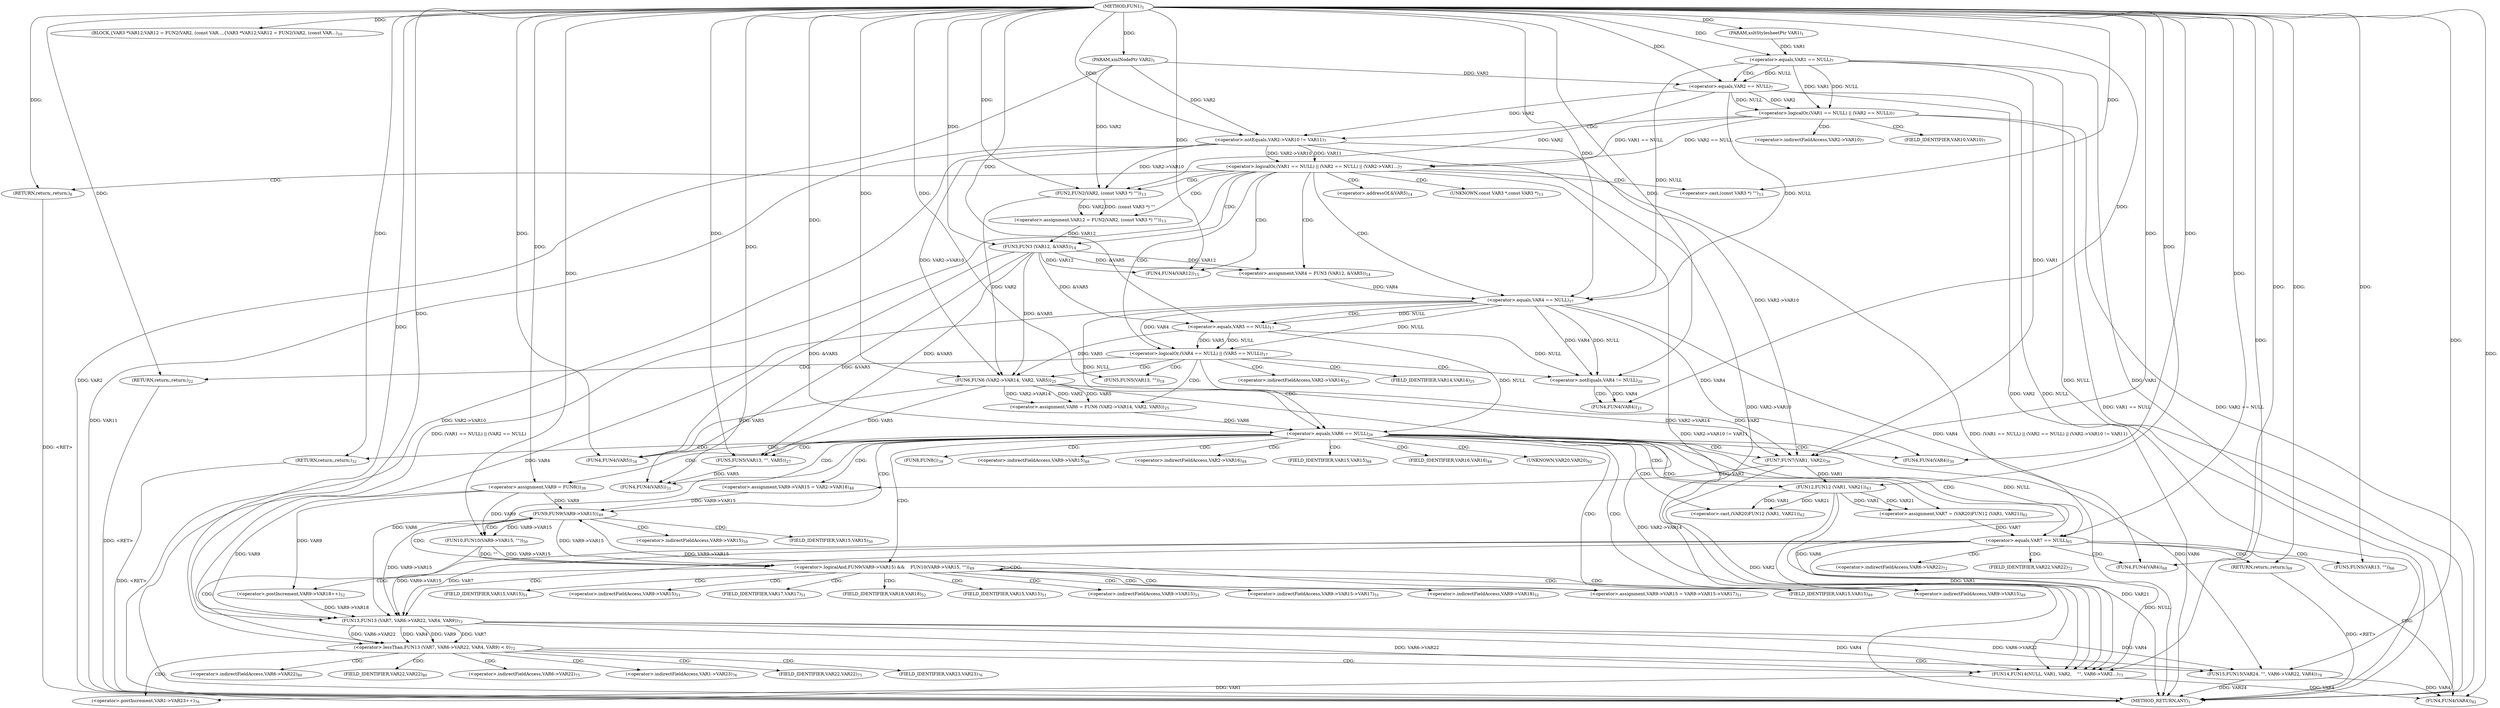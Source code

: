 digraph "FUN1" {  
"8" [label = <(METHOD,FUN1)<SUB>1</SUB>> ]
"185" [label = <(METHOD_RETURN,ANY)<SUB>1</SUB>> ]
"9" [label = <(PARAM,xsltStylesheetPtr VAR1)<SUB>1</SUB>> ]
"10" [label = <(PARAM,xmlNodePtr VAR2)<SUB>1</SUB>> ]
"33" [label = <(BLOCK,{
	VAR3 *VAR12;

	VAR12 = FUN2(VAR2, (const VAR...,{
	VAR3 *VAR12;

	VAR12 = FUN2(VAR2, (const VAR...)<SUB>10</SUB>> ]
"70" [label = <(&lt;operator&gt;.assignment,VAR6 = FUN6 (VAR2-&gt;VAR14, VAR2, VAR5))<SUB>25</SUB>> ]
"92" [label = <(FUN4,FUN4(VAR5))<SUB>34</SUB>> ]
"94" [label = <(FUN7,FUN7(VAR1, VAR2))<SUB>36</SUB>> ]
"97" [label = <(&lt;operator&gt;.assignment,VAR9 = FUN8())<SUB>39</SUB>> ]
"100" [label = <(&lt;operator&gt;.assignment,VAR9-&gt;VAR15 = VAR2-&gt;VAR16)<SUB>48</SUB>> ]
"132" [label = <(&lt;operator&gt;.assignment,VAR7 = (VAR20)
	FUN12 (VAR1, VAR21))<SUB>62</SUB>> ]
"183" [label = <(FUN4,FUN4(VAR4))<SUB>82</SUB>> ]
"18" [label = <(&lt;operator&gt;.logicalOr,(VAR1 == NULL) || (VAR2 == NULL) || (VAR2-&gt;VAR1...)<SUB>7</SUB>> ]
"35" [label = <(&lt;operator&gt;.assignment,VAR12 = FUN2(VAR2, (const VAR3 *) &quot;&quot;))<SUB>13</SUB>> ]
"42" [label = <(&lt;operator&gt;.assignment,VAR4 = FUN3 (VAR12, &amp;VAR5))<SUB>14</SUB>> ]
"48" [label = <(FUN4,FUN4(VAR12))<SUB>15</SUB>> ]
"51" [label = <(&lt;operator&gt;.logicalOr,(VAR4 == NULL) || (VAR5 == NULL))<SUB>17</SUB>> ]
"79" [label = <(&lt;operator&gt;.equals,VAR6 == NULL)<SUB>26</SUB>> ]
"108" [label = <(&lt;operator&gt;.logicalAnd,FUN9(VAR9-&gt;VAR15) &amp;&amp;
 	   FUN10(VAR9-&gt;VAR15, &quot;&quot;))<SUB>49</SUB>> ]
"140" [label = <(&lt;operator&gt;.equals,VAR7 == NULL)<SUB>65</SUB>> ]
"151" [label = <(&lt;operator&gt;.lessThan,FUN13 (VAR7, VAR6-&gt;VAR22, VAR4, VAR9) &lt; 0)<SUB>72</SUB>> ]
"32" [label = <(RETURN,return;,return;)<SUB>8</SUB>> ]
"59" [label = <(FUN5,FUN5(VAR13,
			 &quot;&quot;))<SUB>18</SUB>> ]
"69" [label = <(RETURN,return;,return;)<SUB>22</SUB>> ]
"72" [label = <(FUN6,FUN6 (VAR2-&gt;VAR14, VAR2, VAR5))<SUB>25</SUB>> ]
"83" [label = <(FUN5,FUN5(VAR13,
			 &quot;&quot;,
			 VAR5))<SUB>27</SUB>> ]
"87" [label = <(FUN4,FUN4(VAR4))<SUB>30</SUB>> ]
"89" [label = <(FUN4,FUN4(VAR5))<SUB>31</SUB>> ]
"91" [label = <(RETURN,return;,return;)<SUB>32</SUB>> ]
"119" [label = <(&lt;operator&gt;.assignment,VAR9-&gt;VAR15 = VAR9-&gt;VAR15-&gt;VAR17)<SUB>51</SUB>> ]
"128" [label = <(&lt;operator&gt;.postIncrement,VAR9-&gt;VAR18++)<SUB>52</SUB>> ]
"134" [label = <(&lt;operator&gt;.cast,(VAR20)
	FUN12 (VAR1, VAR21))<SUB>62</SUB>> ]
"144" [label = <(FUN5,FUN5(VAR13,
			 &quot;&quot;))<SUB>66</SUB>> ]
"147" [label = <(FUN4,FUN4(VAR4))<SUB>68</SUB>> ]
"149" [label = <(RETURN,return;,return;)<SUB>69</SUB>> ]
"161" [label = <(FUN14,FUN14(NULL, VAR1, VAR2,
	    &quot;&quot;,
			 VAR6-&gt;VAR2...)<SUB>73</SUB>> ]
"170" [label = <(&lt;operator&gt;.postIncrement,VAR1-&gt;VAR23++)<SUB>76</SUB>> ]
"19" [label = <(&lt;operator&gt;.logicalOr,(VAR1 == NULL) || (VAR2 == NULL))<SUB>7</SUB>> ]
"26" [label = <(&lt;operator&gt;.notEquals,VAR2-&gt;VAR10 != VAR11)<SUB>7</SUB>> ]
"37" [label = <(FUN2,FUN2(VAR2, (const VAR3 *) &quot;&quot;))<SUB>13</SUB>> ]
"44" [label = <(FUN3,FUN3 (VAR12, &amp;VAR5))<SUB>14</SUB>> ]
"52" [label = <(&lt;operator&gt;.equals,VAR4 == NULL)<SUB>17</SUB>> ]
"55" [label = <(&lt;operator&gt;.equals,VAR5 == NULL)<SUB>17</SUB>> ]
"63" [label = <(&lt;operator&gt;.notEquals,VAR4 != NULL)<SUB>20</SUB>> ]
"109" [label = <(FUN9,FUN9(VAR9-&gt;VAR15))<SUB>49</SUB>> ]
"113" [label = <(FUN10,FUN10(VAR9-&gt;VAR15, &quot;&quot;))<SUB>50</SUB>> ]
"136" [label = <(FUN12,FUN12 (VAR1, VAR21))<SUB>63</SUB>> ]
"152" [label = <(FUN13,FUN13 (VAR7, VAR6-&gt;VAR22, VAR4, VAR9))<SUB>72</SUB>> ]
"176" [label = <(FUN15,FUN15(VAR24,
			 &quot;&quot;,
			 VAR6-&gt;VAR22, VAR4))<SUB>78</SUB>> ]
"20" [label = <(&lt;operator&gt;.equals,VAR1 == NULL)<SUB>7</SUB>> ]
"23" [label = <(&lt;operator&gt;.equals,VAR2 == NULL)<SUB>7</SUB>> ]
"39" [label = <(&lt;operator&gt;.cast,(const VAR3 *) &quot;&quot;)<SUB>13</SUB>> ]
"67" [label = <(FUN4,FUN4(VAR4))<SUB>21</SUB>> ]
"99" [label = <(FUN8,FUN8())<SUB>39</SUB>> ]
"101" [label = <(&lt;operator&gt;.indirectFieldAccess,VAR9-&gt;VAR15)<SUB>48</SUB>> ]
"104" [label = <(&lt;operator&gt;.indirectFieldAccess,VAR2-&gt;VAR16)<SUB>48</SUB>> ]
"73" [label = <(&lt;operator&gt;.indirectFieldAccess,VAR2-&gt;VAR14)<SUB>25</SUB>> ]
"103" [label = <(FIELD_IDENTIFIER,VAR15,VAR15)<SUB>48</SUB>> ]
"106" [label = <(FIELD_IDENTIFIER,VAR16,VAR16)<SUB>48</SUB>> ]
"135" [label = <(UNKNOWN,VAR20,VAR20)<SUB>62</SUB>> ]
"27" [label = <(&lt;operator&gt;.indirectFieldAccess,VAR2-&gt;VAR10)<SUB>7</SUB>> ]
"46" [label = <(&lt;operator&gt;.addressOf,&amp;VAR5)<SUB>14</SUB>> ]
"75" [label = <(FIELD_IDENTIFIER,VAR14,VAR14)<SUB>25</SUB>> ]
"110" [label = <(&lt;operator&gt;.indirectFieldAccess,VAR9-&gt;VAR15)<SUB>49</SUB>> ]
"114" [label = <(&lt;operator&gt;.indirectFieldAccess,VAR9-&gt;VAR15)<SUB>50</SUB>> ]
"120" [label = <(&lt;operator&gt;.indirectFieldAccess,VAR9-&gt;VAR15)<SUB>51</SUB>> ]
"123" [label = <(&lt;operator&gt;.indirectFieldAccess,VAR9-&gt;VAR15-&gt;VAR17)<SUB>51</SUB>> ]
"129" [label = <(&lt;operator&gt;.indirectFieldAccess,VAR9-&gt;VAR18)<SUB>52</SUB>> ]
"154" [label = <(&lt;operator&gt;.indirectFieldAccess,VAR6-&gt;VAR22)<SUB>72</SUB>> ]
"166" [label = <(&lt;operator&gt;.indirectFieldAccess,VAR6-&gt;VAR22)<SUB>75</SUB>> ]
"171" [label = <(&lt;operator&gt;.indirectFieldAccess,VAR1-&gt;VAR23)<SUB>76</SUB>> ]
"29" [label = <(FIELD_IDENTIFIER,VAR10,VAR10)<SUB>7</SUB>> ]
"40" [label = <(UNKNOWN,const VAR3 *,const VAR3 *)<SUB>13</SUB>> ]
"112" [label = <(FIELD_IDENTIFIER,VAR15,VAR15)<SUB>49</SUB>> ]
"116" [label = <(FIELD_IDENTIFIER,VAR15,VAR15)<SUB>50</SUB>> ]
"122" [label = <(FIELD_IDENTIFIER,VAR15,VAR15)<SUB>51</SUB>> ]
"124" [label = <(&lt;operator&gt;.indirectFieldAccess,VAR9-&gt;VAR15)<SUB>51</SUB>> ]
"127" [label = <(FIELD_IDENTIFIER,VAR17,VAR17)<SUB>51</SUB>> ]
"131" [label = <(FIELD_IDENTIFIER,VAR18,VAR18)<SUB>52</SUB>> ]
"156" [label = <(FIELD_IDENTIFIER,VAR22,VAR22)<SUB>72</SUB>> ]
"168" [label = <(FIELD_IDENTIFIER,VAR22,VAR22)<SUB>75</SUB>> ]
"173" [label = <(FIELD_IDENTIFIER,VAR23,VAR23)<SUB>76</SUB>> ]
"179" [label = <(&lt;operator&gt;.indirectFieldAccess,VAR6-&gt;VAR22)<SUB>80</SUB>> ]
"126" [label = <(FIELD_IDENTIFIER,VAR15,VAR15)<SUB>51</SUB>> ]
"181" [label = <(FIELD_IDENTIFIER,VAR22,VAR22)<SUB>80</SUB>> ]
  "91" -> "185"  [ label = "DDG: &lt;RET&gt;"] 
  "32" -> "185"  [ label = "DDG: &lt;RET&gt;"] 
  "149" -> "185"  [ label = "DDG: &lt;RET&gt;"] 
  "69" -> "185"  [ label = "DDG: &lt;RET&gt;"] 
  "10" -> "185"  [ label = "DDG: VAR2"] 
  "20" -> "185"  [ label = "DDG: VAR1"] 
  "20" -> "185"  [ label = "DDG: NULL"] 
  "19" -> "185"  [ label = "DDG: VAR1 == NULL"] 
  "23" -> "185"  [ label = "DDG: VAR2"] 
  "23" -> "185"  [ label = "DDG: NULL"] 
  "19" -> "185"  [ label = "DDG: VAR2 == NULL"] 
  "18" -> "185"  [ label = "DDG: (VAR1 == NULL) || (VAR2 == NULL)"] 
  "26" -> "185"  [ label = "DDG: VAR2-&gt;VAR10"] 
  "18" -> "185"  [ label = "DDG: VAR2-&gt;VAR10 != VAR11"] 
  "18" -> "185"  [ label = "DDG: (VAR1 == NULL) || (VAR2 == NULL) || (VAR2-&gt;VAR10 != VAR11)"] 
  "26" -> "185"  [ label = "DDG: VAR11"] 
  "136" -> "185"  [ label = "DDG: VAR21"] 
  "176" -> "185"  [ label = "DDG: VAR24"] 
  "8" -> "9"  [ label = "DDG: "] 
  "8" -> "10"  [ label = "DDG: "] 
  "8" -> "33"  [ label = "DDG: "] 
  "72" -> "70"  [ label = "DDG: VAR2-&gt;VAR14"] 
  "72" -> "70"  [ label = "DDG: VAR2"] 
  "72" -> "70"  [ label = "DDG: VAR5"] 
  "8" -> "97"  [ label = "DDG: "] 
  "94" -> "100"  [ label = "DDG: VAR2"] 
  "136" -> "132"  [ label = "DDG: VAR1"] 
  "136" -> "132"  [ label = "DDG: VAR21"] 
  "37" -> "35"  [ label = "DDG: VAR2"] 
  "37" -> "35"  [ label = "DDG: (const VAR3 *) &quot;&quot;"] 
  "44" -> "42"  [ label = "DDG: VAR12"] 
  "44" -> "42"  [ label = "DDG: &amp;VAR5"] 
  "44" -> "92"  [ label = "DDG: &amp;VAR5"] 
  "72" -> "92"  [ label = "DDG: VAR5"] 
  "8" -> "92"  [ label = "DDG: "] 
  "20" -> "94"  [ label = "DDG: VAR1"] 
  "8" -> "94"  [ label = "DDG: "] 
  "26" -> "94"  [ label = "DDG: VAR2-&gt;VAR10"] 
  "72" -> "94"  [ label = "DDG: VAR2-&gt;VAR14"] 
  "72" -> "94"  [ label = "DDG: VAR2"] 
  "176" -> "183"  [ label = "DDG: VAR4"] 
  "161" -> "183"  [ label = "DDG: VAR4"] 
  "8" -> "183"  [ label = "DDG: "] 
  "19" -> "18"  [ label = "DDG: VAR1 == NULL"] 
  "19" -> "18"  [ label = "DDG: VAR2 == NULL"] 
  "26" -> "18"  [ label = "DDG: VAR2-&gt;VAR10"] 
  "26" -> "18"  [ label = "DDG: VAR11"] 
  "8" -> "32"  [ label = "DDG: "] 
  "44" -> "48"  [ label = "DDG: VAR12"] 
  "8" -> "48"  [ label = "DDG: "] 
  "52" -> "51"  [ label = "DDG: VAR4"] 
  "52" -> "51"  [ label = "DDG: NULL"] 
  "55" -> "51"  [ label = "DDG: VAR5"] 
  "55" -> "51"  [ label = "DDG: NULL"] 
  "8" -> "69"  [ label = "DDG: "] 
  "37" -> "72"  [ label = "DDG: VAR2"] 
  "26" -> "72"  [ label = "DDG: VAR2-&gt;VAR10"] 
  "8" -> "72"  [ label = "DDG: "] 
  "44" -> "72"  [ label = "DDG: &amp;VAR5"] 
  "55" -> "72"  [ label = "DDG: VAR5"] 
  "70" -> "79"  [ label = "DDG: VAR6"] 
  "8" -> "79"  [ label = "DDG: "] 
  "52" -> "79"  [ label = "DDG: NULL"] 
  "55" -> "79"  [ label = "DDG: NULL"] 
  "8" -> "91"  [ label = "DDG: "] 
  "109" -> "108"  [ label = "DDG: VAR9-&gt;VAR15"] 
  "113" -> "108"  [ label = "DDG: VAR9-&gt;VAR15"] 
  "113" -> "108"  [ label = "DDG: &quot;&quot;"] 
  "136" -> "134"  [ label = "DDG: VAR1"] 
  "136" -> "134"  [ label = "DDG: VAR21"] 
  "132" -> "140"  [ label = "DDG: VAR7"] 
  "8" -> "140"  [ label = "DDG: "] 
  "79" -> "140"  [ label = "DDG: NULL"] 
  "8" -> "149"  [ label = "DDG: "] 
  "152" -> "151"  [ label = "DDG: VAR7"] 
  "152" -> "151"  [ label = "DDG: VAR6-&gt;VAR22"] 
  "152" -> "151"  [ label = "DDG: VAR4"] 
  "152" -> "151"  [ label = "DDG: VAR9"] 
  "8" -> "151"  [ label = "DDG: "] 
  "20" -> "19"  [ label = "DDG: VAR1"] 
  "20" -> "19"  [ label = "DDG: NULL"] 
  "23" -> "19"  [ label = "DDG: VAR2"] 
  "23" -> "19"  [ label = "DDG: NULL"] 
  "10" -> "26"  [ label = "DDG: VAR2"] 
  "23" -> "26"  [ label = "DDG: VAR2"] 
  "8" -> "26"  [ label = "DDG: "] 
  "10" -> "37"  [ label = "DDG: VAR2"] 
  "23" -> "37"  [ label = "DDG: VAR2"] 
  "26" -> "37"  [ label = "DDG: VAR2-&gt;VAR10"] 
  "8" -> "37"  [ label = "DDG: "] 
  "35" -> "44"  [ label = "DDG: VAR12"] 
  "8" -> "44"  [ label = "DDG: "] 
  "42" -> "52"  [ label = "DDG: VAR4"] 
  "8" -> "52"  [ label = "DDG: "] 
  "20" -> "52"  [ label = "DDG: NULL"] 
  "23" -> "52"  [ label = "DDG: NULL"] 
  "44" -> "55"  [ label = "DDG: &amp;VAR5"] 
  "8" -> "55"  [ label = "DDG: "] 
  "52" -> "55"  [ label = "DDG: NULL"] 
  "8" -> "59"  [ label = "DDG: "] 
  "8" -> "83"  [ label = "DDG: "] 
  "44" -> "83"  [ label = "DDG: &amp;VAR5"] 
  "72" -> "83"  [ label = "DDG: VAR5"] 
  "52" -> "87"  [ label = "DDG: VAR4"] 
  "8" -> "87"  [ label = "DDG: "] 
  "44" -> "89"  [ label = "DDG: &amp;VAR5"] 
  "83" -> "89"  [ label = "DDG: VAR5"] 
  "8" -> "89"  [ label = "DDG: "] 
  "97" -> "109"  [ label = "DDG: VAR9"] 
  "100" -> "109"  [ label = "DDG: VAR9-&gt;VAR15"] 
  "119" -> "109"  [ label = "DDG: VAR9-&gt;VAR15"] 
  "97" -> "113"  [ label = "DDG: VAR9"] 
  "109" -> "113"  [ label = "DDG: VAR9-&gt;VAR15"] 
  "8" -> "113"  [ label = "DDG: "] 
  "97" -> "128"  [ label = "DDG: VAR9"] 
  "94" -> "136"  [ label = "DDG: VAR1"] 
  "8" -> "136"  [ label = "DDG: "] 
  "8" -> "144"  [ label = "DDG: "] 
  "52" -> "147"  [ label = "DDG: VAR4"] 
  "8" -> "147"  [ label = "DDG: "] 
  "140" -> "152"  [ label = "DDG: VAR7"] 
  "8" -> "152"  [ label = "DDG: "] 
  "79" -> "152"  [ label = "DDG: VAR6"] 
  "52" -> "152"  [ label = "DDG: VAR4"] 
  "97" -> "152"  [ label = "DDG: VAR9"] 
  "109" -> "152"  [ label = "DDG: VAR9-&gt;VAR15"] 
  "113" -> "152"  [ label = "DDG: VAR9-&gt;VAR15"] 
  "128" -> "152"  [ label = "DDG: VAR9-&gt;VAR18"] 
  "140" -> "161"  [ label = "DDG: NULL"] 
  "8" -> "161"  [ label = "DDG: "] 
  "136" -> "161"  [ label = "DDG: VAR1"] 
  "26" -> "161"  [ label = "DDG: VAR2-&gt;VAR10"] 
  "72" -> "161"  [ label = "DDG: VAR2-&gt;VAR14"] 
  "94" -> "161"  [ label = "DDG: VAR2"] 
  "79" -> "161"  [ label = "DDG: VAR6"] 
  "152" -> "161"  [ label = "DDG: VAR6-&gt;VAR22"] 
  "152" -> "161"  [ label = "DDG: VAR4"] 
  "161" -> "170"  [ label = "DDG: VAR1"] 
  "9" -> "20"  [ label = "DDG: VAR1"] 
  "8" -> "20"  [ label = "DDG: "] 
  "10" -> "23"  [ label = "DDG: VAR2"] 
  "8" -> "23"  [ label = "DDG: "] 
  "20" -> "23"  [ label = "DDG: NULL"] 
  "8" -> "39"  [ label = "DDG: "] 
  "52" -> "63"  [ label = "DDG: VAR4"] 
  "8" -> "63"  [ label = "DDG: "] 
  "52" -> "63"  [ label = "DDG: NULL"] 
  "55" -> "63"  [ label = "DDG: NULL"] 
  "8" -> "176"  [ label = "DDG: "] 
  "79" -> "176"  [ label = "DDG: VAR6"] 
  "152" -> "176"  [ label = "DDG: VAR6-&gt;VAR22"] 
  "152" -> "176"  [ label = "DDG: VAR4"] 
  "63" -> "67"  [ label = "DDG: VAR4"] 
  "8" -> "67"  [ label = "DDG: "] 
  "18" -> "42"  [ label = "CDG: "] 
  "18" -> "51"  [ label = "CDG: "] 
  "18" -> "52"  [ label = "CDG: "] 
  "18" -> "37"  [ label = "CDG: "] 
  "18" -> "40"  [ label = "CDG: "] 
  "18" -> "44"  [ label = "CDG: "] 
  "18" -> "35"  [ label = "CDG: "] 
  "18" -> "48"  [ label = "CDG: "] 
  "18" -> "32"  [ label = "CDG: "] 
  "18" -> "46"  [ label = "CDG: "] 
  "18" -> "39"  [ label = "CDG: "] 
  "51" -> "73"  [ label = "CDG: "] 
  "51" -> "75"  [ label = "CDG: "] 
  "51" -> "69"  [ label = "CDG: "] 
  "51" -> "59"  [ label = "CDG: "] 
  "51" -> "79"  [ label = "CDG: "] 
  "51" -> "70"  [ label = "CDG: "] 
  "51" -> "72"  [ label = "CDG: "] 
  "51" -> "63"  [ label = "CDG: "] 
  "79" -> "94"  [ label = "CDG: "] 
  "79" -> "136"  [ label = "CDG: "] 
  "79" -> "103"  [ label = "CDG: "] 
  "79" -> "132"  [ label = "CDG: "] 
  "79" -> "104"  [ label = "CDG: "] 
  "79" -> "92"  [ label = "CDG: "] 
  "79" -> "87"  [ label = "CDG: "] 
  "79" -> "97"  [ label = "CDG: "] 
  "79" -> "91"  [ label = "CDG: "] 
  "79" -> "112"  [ label = "CDG: "] 
  "79" -> "134"  [ label = "CDG: "] 
  "79" -> "101"  [ label = "CDG: "] 
  "79" -> "100"  [ label = "CDG: "] 
  "79" -> "108"  [ label = "CDG: "] 
  "79" -> "89"  [ label = "CDG: "] 
  "79" -> "99"  [ label = "CDG: "] 
  "79" -> "106"  [ label = "CDG: "] 
  "79" -> "140"  [ label = "CDG: "] 
  "79" -> "83"  [ label = "CDG: "] 
  "79" -> "135"  [ label = "CDG: "] 
  "79" -> "110"  [ label = "CDG: "] 
  "79" -> "109"  [ label = "CDG: "] 
  "108" -> "120"  [ label = "CDG: "] 
  "108" -> "128"  [ label = "CDG: "] 
  "108" -> "131"  [ label = "CDG: "] 
  "108" -> "119"  [ label = "CDG: "] 
  "108" -> "112"  [ label = "CDG: "] 
  "108" -> "129"  [ label = "CDG: "] 
  "108" -> "127"  [ label = "CDG: "] 
  "108" -> "108"  [ label = "CDG: "] 
  "108" -> "122"  [ label = "CDG: "] 
  "108" -> "123"  [ label = "CDG: "] 
  "108" -> "126"  [ label = "CDG: "] 
  "108" -> "110"  [ label = "CDG: "] 
  "108" -> "124"  [ label = "CDG: "] 
  "108" -> "109"  [ label = "CDG: "] 
  "140" -> "154"  [ label = "CDG: "] 
  "140" -> "149"  [ label = "CDG: "] 
  "140" -> "151"  [ label = "CDG: "] 
  "140" -> "144"  [ label = "CDG: "] 
  "140" -> "152"  [ label = "CDG: "] 
  "140" -> "183"  [ label = "CDG: "] 
  "140" -> "147"  [ label = "CDG: "] 
  "140" -> "156"  [ label = "CDG: "] 
  "151" -> "161"  [ label = "CDG: "] 
  "151" -> "179"  [ label = "CDG: "] 
  "151" -> "168"  [ label = "CDG: "] 
  "151" -> "170"  [ label = "CDG: "] 
  "151" -> "181"  [ label = "CDG: "] 
  "151" -> "173"  [ label = "CDG: "] 
  "151" -> "171"  [ label = "CDG: "] 
  "151" -> "166"  [ label = "CDG: "] 
  "151" -> "176"  [ label = "CDG: "] 
  "19" -> "26"  [ label = "CDG: "] 
  "19" -> "27"  [ label = "CDG: "] 
  "19" -> "29"  [ label = "CDG: "] 
  "52" -> "55"  [ label = "CDG: "] 
  "109" -> "113"  [ label = "CDG: "] 
  "109" -> "114"  [ label = "CDG: "] 
  "109" -> "116"  [ label = "CDG: "] 
  "20" -> "23"  [ label = "CDG: "] 
  "63" -> "67"  [ label = "CDG: "] 
}
